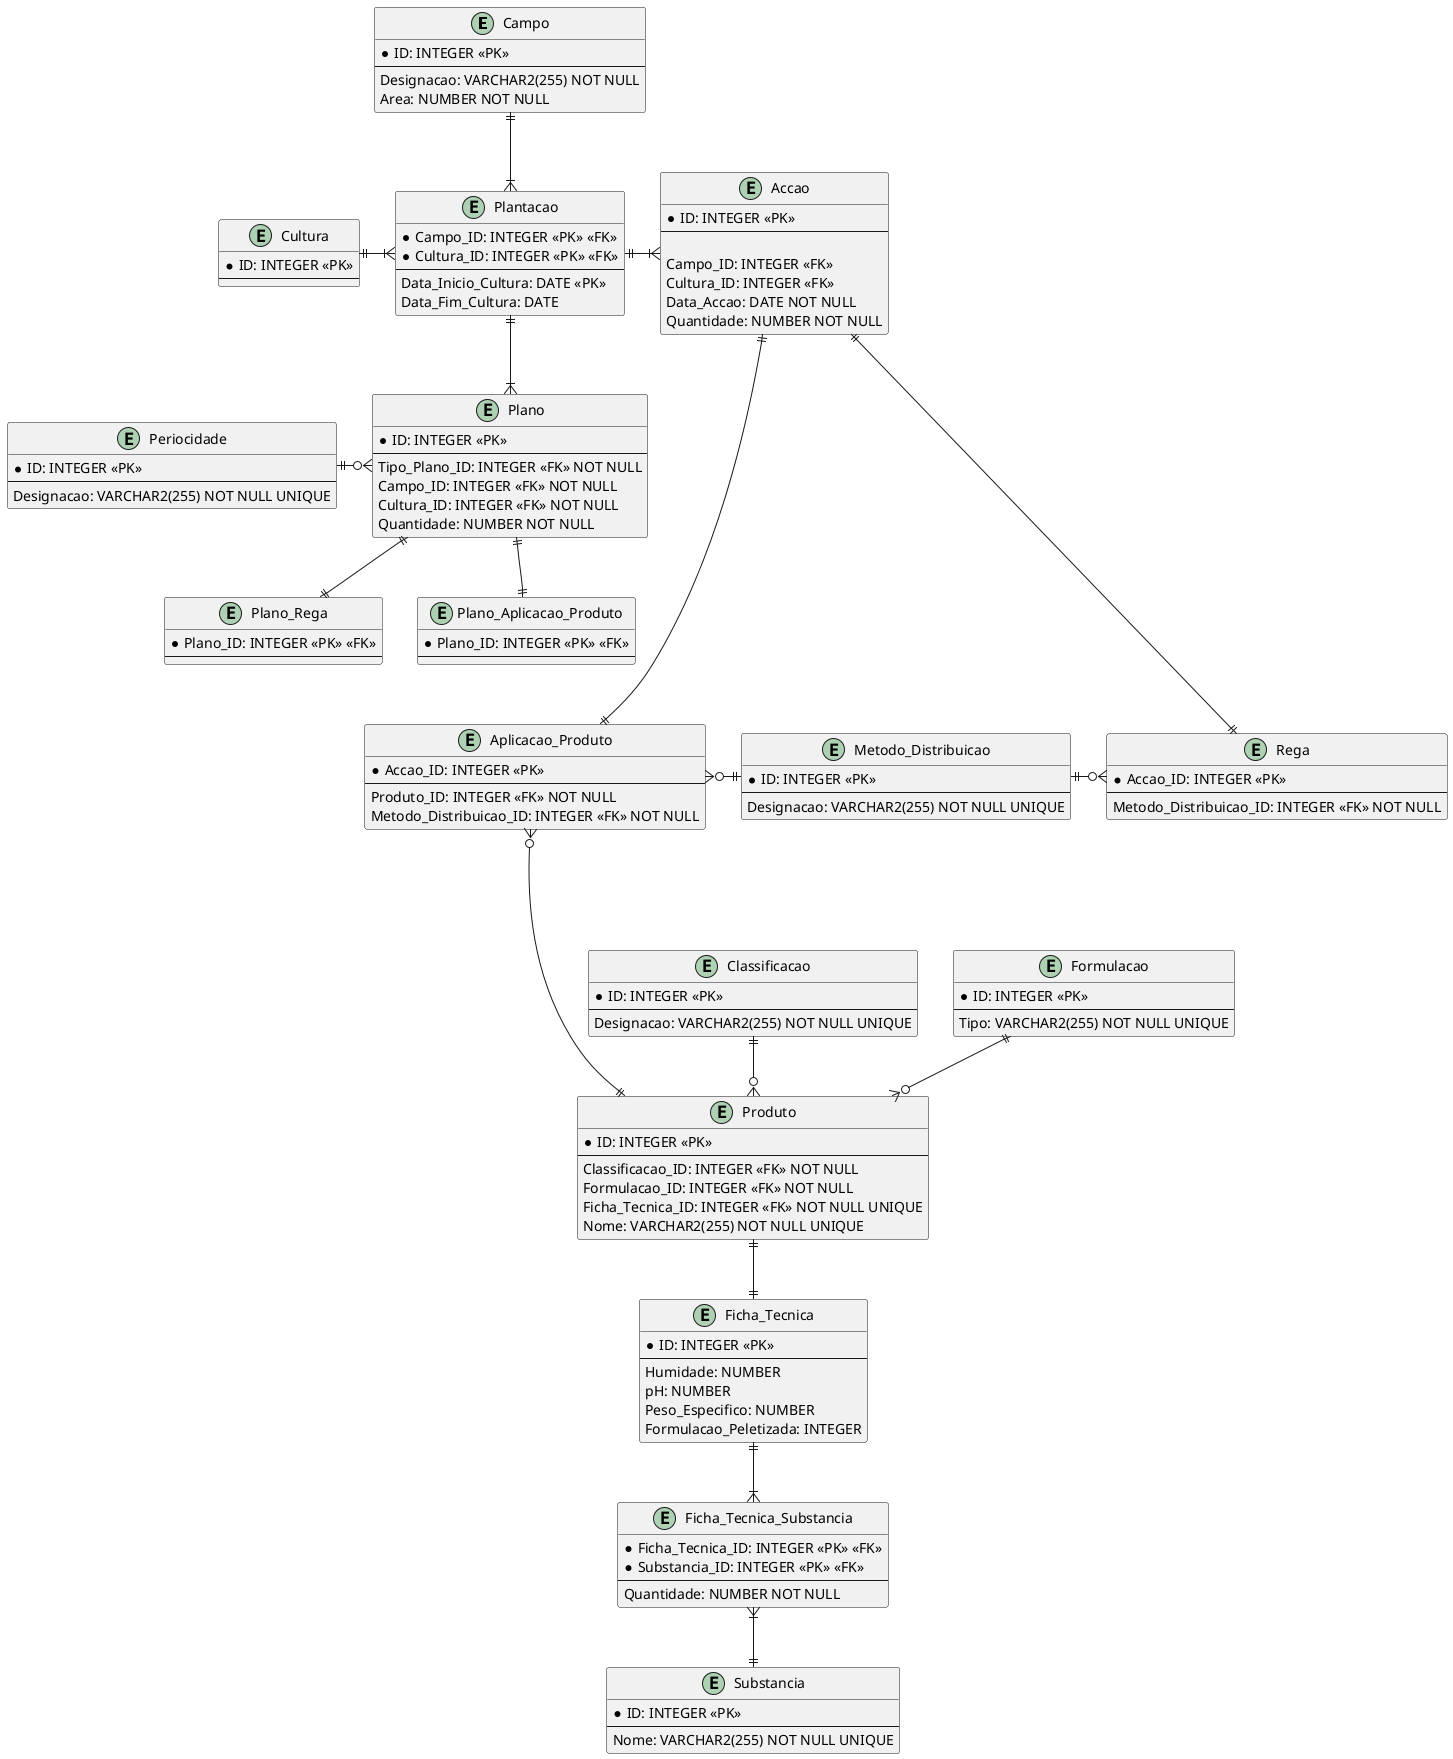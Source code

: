 @startuml Quinta-Manutenção

/'TODO #1:- Verificar se a Designação de um Campo é única e se estas 
devem seguir um conjunto de regras;'/
/'TODO #2:- Determinar o valor minímo de uma qualquer Área;'/
/'Constraints:- [[Area, CHECK(Area > Mínimo)]]'/
entity Campo {
    * ID: INTEGER <<PK>>
    --
    Designacao: VARCHAR2(255) NOT NULL
    Area: NUMBER NOT NULL
}

/'Triggers:-
    #1: Verificar que uma Cultura não é simultaneamente uma Cultura_Temporaria
    e Cultura_Permanente;'/
entity Cultura {
    * ID: INTEGER <<PK>>
    --
}

/'Constraints:- [[Campo_ID, Data_Inicio_Cultura, UNIQUE(Campo_ID, Data_Inicio_Cultura)], 
[Data_Fim_Cultura, CHECK(Data_Fim_Cultura < Data_Inicio_Cultura)]]'/
entity Plantacao {
    * Campo_ID: INTEGER <<PK>> <<FK>>
    * Cultura_ID: INTEGER <<PK>> <<FK>>
    --
    Data_Inicio_Cultura: DATE <<PK>>
    Data_Fim_Cultura: DATE
}

/'Constraints:- [[Quantidade, CHECK(Quantidade > 0)]]'/
entity Accao {
    * ID: INTEGER <<PK>>
    --

    Campo_ID: INTEGER <<FK>>
    Cultura_ID: INTEGER <<FK>>
    Data_Accao: DATE NOT NULL
    Quantidade: NUMBER NOT NULL
}

entity Metodo_Distribuicao {
    * ID: INTEGER <<PK>>
    --
    Designacao: VARCHAR2(255) NOT NULL UNIQUE
}

entity Rega {
    * Accao_ID: INTEGER <<PK>>
    --
    Metodo_Distribuicao_ID: INTEGER <<FK>> NOT NULL
}

entity Aplicacao_Produto {
    * Accao_ID: INTEGER <<PK>>
    --
    Produto_ID: INTEGER <<FK>> NOT NULL
    Metodo_Distribuicao_ID: INTEGER <<FK>> NOT NULL
}

entity Produto {
    * ID: INTEGER <<PK>>
    --
    Classificacao_ID: INTEGER <<FK>> NOT NULL
    Formulacao_ID: INTEGER <<FK>> NOT NULL
    Ficha_Tecnica_ID: INTEGER <<FK>> NOT NULL UNIQUE
    Nome: VARCHAR2(255) NOT NULL UNIQUE
}

entity Classificacao {
    * ID: INTEGER <<PK>>
    --
    Designacao: VARCHAR2(255) NOT NULL UNIQUE
}

entity Formulacao {
    * ID: INTEGER <<PK>>
    --
    Tipo: VARCHAR2(255) NOT NULL UNIQUE
}

entity Ficha_Tecnica {
    * ID: INTEGER <<PK>>
    --
    Humidade: NUMBER
    pH: NUMBER
    Peso_Especifico: NUMBER
    Formulacao_Peletizada: INTEGER
}

entity Ficha_Tecnica_Substancia {
    * Ficha_Tecnica_ID: INTEGER <<PK>> <<FK>>
    * Substancia_ID: INTEGER <<PK>> <<FK>>
    --
    Quantidade: NUMBER NOT NULL
}

entity Substancia {
    * ID: INTEGER <<PK>>
    --
    Nome: VARCHAR2(255) NOT NULL UNIQUE
}

entity Plano {
    * ID: INTEGER <<PK>>
    --
    Tipo_Plano_ID: INTEGER <<FK>> NOT NULL
    Campo_ID: INTEGER <<FK>> NOT NULL
    Cultura_ID: INTEGER <<FK>> NOT NULL
    Quantidade: NUMBER NOT NULL
}

entity Periocidade {
    * ID: INTEGER <<PK>>
    --
    Designacao: VARCHAR2(255) NOT NULL UNIQUE
}

entity Plano_Rega {
    * Plano_ID: INTEGER <<PK>> <<FK>>
    --
}

entity Plano_Aplicacao_Produto {
    * Plano_ID: INTEGER <<PK>> <<FK>>
    --
}

Campo ||-d-|{ Plantacao

Cultura ||-r-|{ Plantacao

Plantacao ||-r-|{ Accao
Plantacao ||-d-|{ Plano

Accao ||--d--|| Rega
Accao ||--d--|| Aplicacao_Produto

Metodo_Distribuicao ||-r-o{ Rega
Metodo_Distribuicao ||-l-o{ Aplicacao_Produto

Classificacao ||-d-o{ Produto

Formulacao ||-d-o{ Produto

Produto ||-d-|| Ficha_Tecnica
Produto ||--u--o{ Aplicacao_Produto

Ficha_Tecnica ||-d-|{ Ficha_Tecnica_Substancia

Substancia ||-u-|{ Ficha_Tecnica_Substancia

Periocidade ||-r-o{ Plano

Plano_Rega ||-u-|| Plano

Plano_Aplicacao_Produto ||-u-|| Plano

@enduml